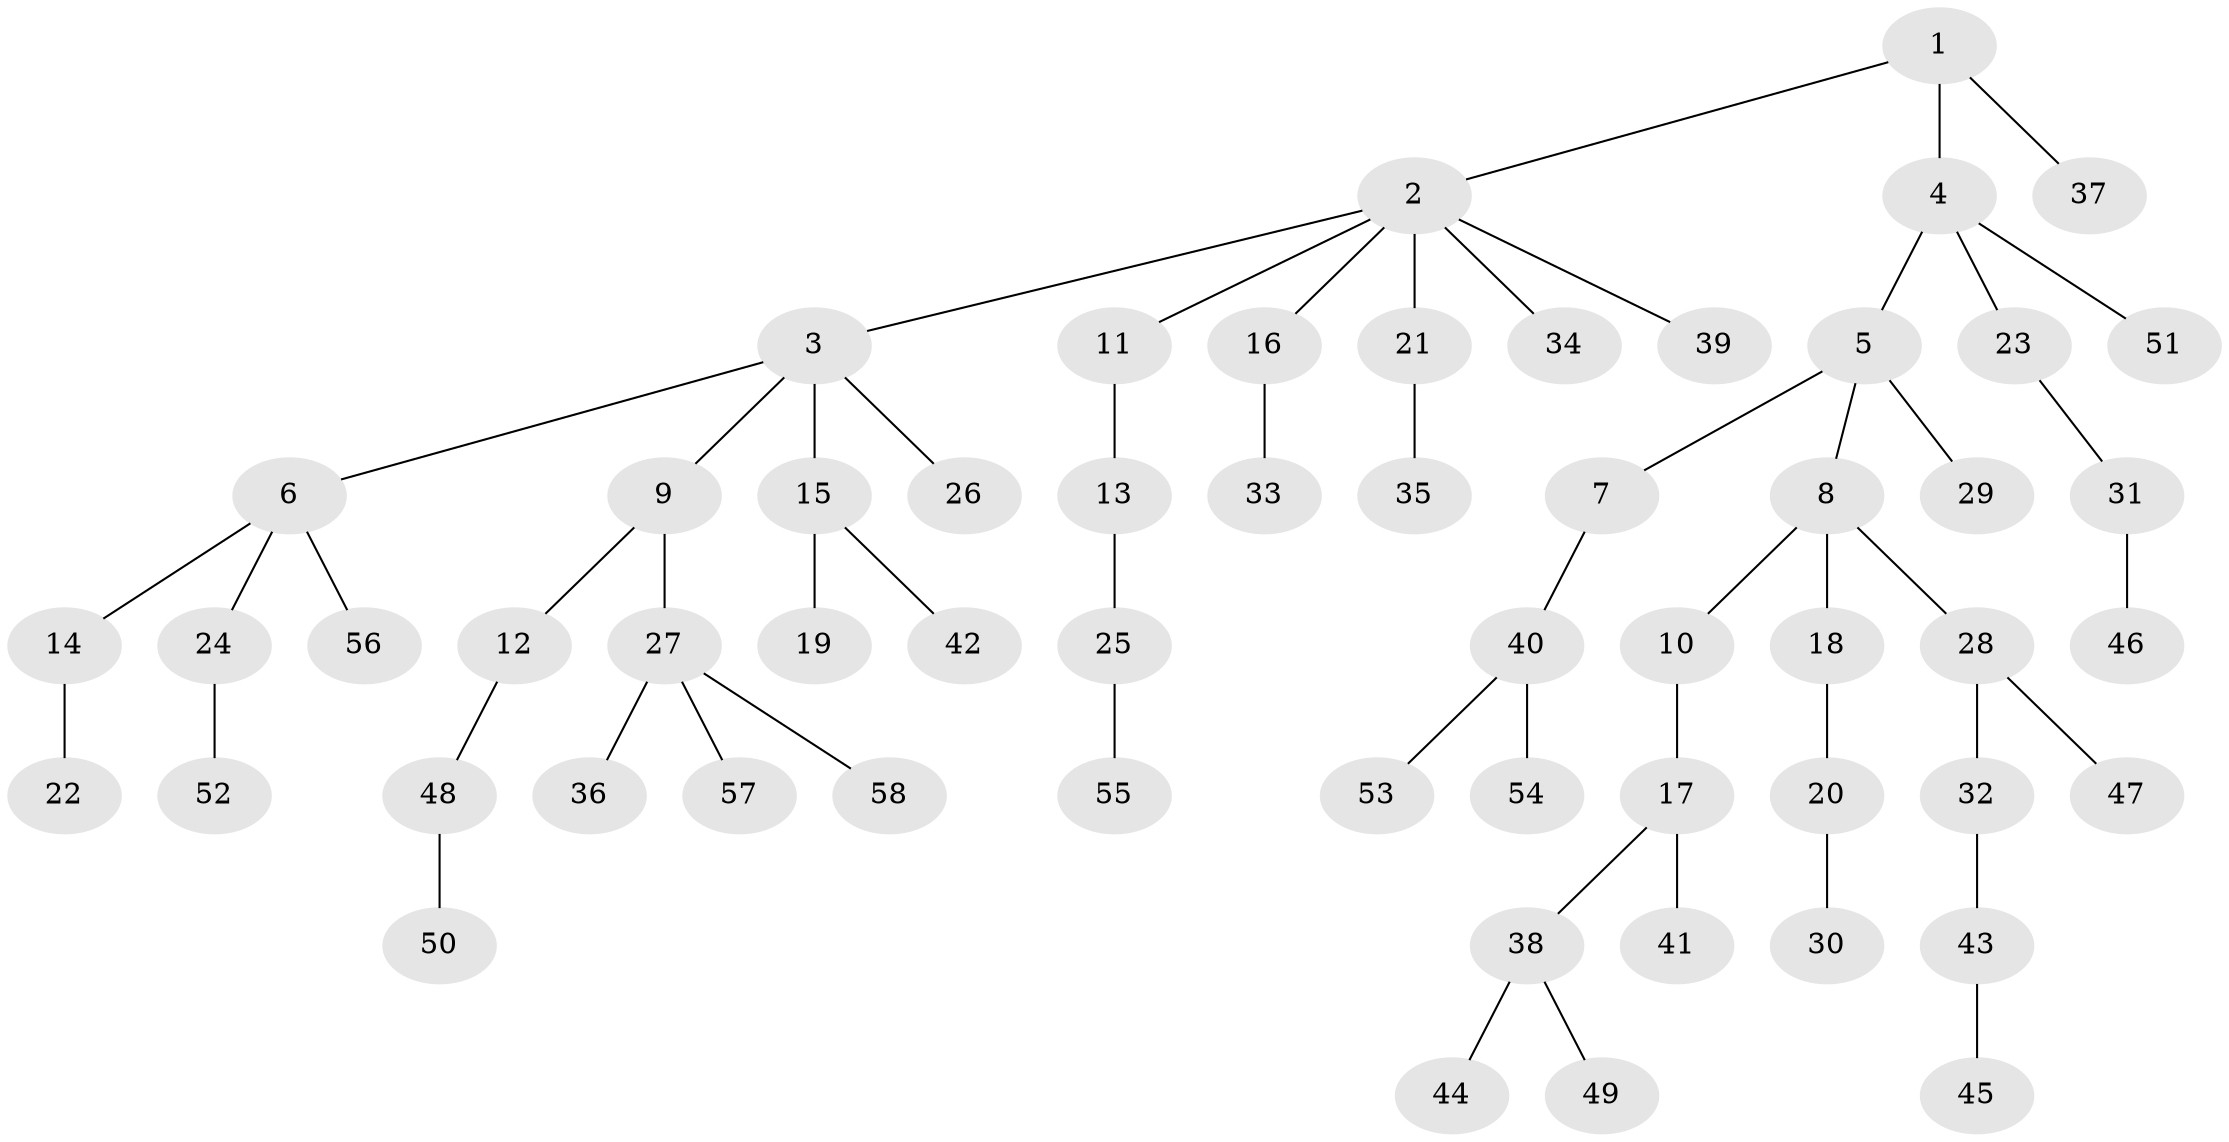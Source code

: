 // Generated by graph-tools (version 1.1) at 2025/36/03/09/25 02:36:46]
// undirected, 58 vertices, 57 edges
graph export_dot {
graph [start="1"]
  node [color=gray90,style=filled];
  1;
  2;
  3;
  4;
  5;
  6;
  7;
  8;
  9;
  10;
  11;
  12;
  13;
  14;
  15;
  16;
  17;
  18;
  19;
  20;
  21;
  22;
  23;
  24;
  25;
  26;
  27;
  28;
  29;
  30;
  31;
  32;
  33;
  34;
  35;
  36;
  37;
  38;
  39;
  40;
  41;
  42;
  43;
  44;
  45;
  46;
  47;
  48;
  49;
  50;
  51;
  52;
  53;
  54;
  55;
  56;
  57;
  58;
  1 -- 2;
  1 -- 4;
  1 -- 37;
  2 -- 3;
  2 -- 11;
  2 -- 16;
  2 -- 21;
  2 -- 34;
  2 -- 39;
  3 -- 6;
  3 -- 9;
  3 -- 15;
  3 -- 26;
  4 -- 5;
  4 -- 23;
  4 -- 51;
  5 -- 7;
  5 -- 8;
  5 -- 29;
  6 -- 14;
  6 -- 24;
  6 -- 56;
  7 -- 40;
  8 -- 10;
  8 -- 18;
  8 -- 28;
  9 -- 12;
  9 -- 27;
  10 -- 17;
  11 -- 13;
  12 -- 48;
  13 -- 25;
  14 -- 22;
  15 -- 19;
  15 -- 42;
  16 -- 33;
  17 -- 38;
  17 -- 41;
  18 -- 20;
  20 -- 30;
  21 -- 35;
  23 -- 31;
  24 -- 52;
  25 -- 55;
  27 -- 36;
  27 -- 57;
  27 -- 58;
  28 -- 32;
  28 -- 47;
  31 -- 46;
  32 -- 43;
  38 -- 44;
  38 -- 49;
  40 -- 53;
  40 -- 54;
  43 -- 45;
  48 -- 50;
}
